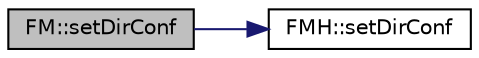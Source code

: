 digraph "FM::setDirConf"
{
 // INTERACTIVE_SVG=YES
 // LATEX_PDF_SIZE
  edge [fontname="Helvetica",fontsize="10",labelfontname="Helvetica",labelfontsize="10"];
  node [fontname="Helvetica",fontsize="10",shape=record];
  rankdir="LR";
  Node512 [label="FM::setDirConf",height=0.2,width=0.4,color="black", fillcolor="grey75", style="filled", fontcolor="black",tooltip=" "];
  Node512 -> Node513 [color="midnightblue",fontsize="10",style="solid",fontname="Helvetica"];
  Node513 [label="FMH::setDirConf",height=0.2,width=0.4,color="black", fillcolor="white", style="filled",URL="$namespace_f_m_h.html#a7529ed27e80f19882f8cda17794abb4c",tooltip=" "];
}
